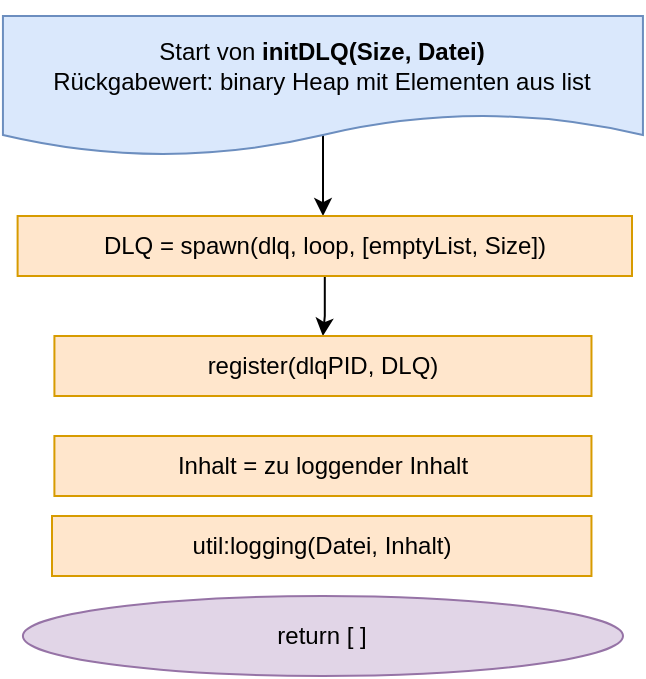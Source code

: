 <mxfile version="15.8.7" type="device"><diagram id="C5RBs43oDa-KdzZeNtuy" name="Page-1"><mxGraphModel dx="1186" dy="606" grid="1" gridSize="10" guides="1" tooltips="1" connect="1" arrows="1" fold="1" page="1" pageScale="1" pageWidth="827" pageHeight="1169" math="0" shadow="0"><root><mxCell id="WIyWlLk6GJQsqaUBKTNV-0"/><mxCell id="WIyWlLk6GJQsqaUBKTNV-1" parent="WIyWlLk6GJQsqaUBKTNV-0"/><mxCell id="1SgMu8Af7HUufMrVUEjo-1" style="edgeStyle=orthogonalEdgeStyle;rounded=0;orthogonalLoop=1;jettySize=auto;html=1;exitX=0.5;exitY=0;exitDx=0;exitDy=0;" parent="WIyWlLk6GJQsqaUBKTNV-1" source="RlddpHbAyGk5wuKwECdA-0" edge="1"><mxGeometry relative="1" as="geometry"><Array as="points"><mxPoint x="395.65" y="30"/><mxPoint x="395.65" y="30"/></Array><mxPoint x="395.5" y="110.007" as="targetPoint"/></mxGeometry></mxCell><mxCell id="RlddpHbAyGk5wuKwECdA-0" value="Start von &lt;b&gt;initDLQ(Size, Datei)&lt;/b&gt;&lt;br&gt;Rückgabewert: binary Heap mit Elementen aus list" style="shape=document;whiteSpace=wrap;html=1;boundedLbl=1;fillColor=#dae8fc;strokeColor=#6c8ebf;" parent="WIyWlLk6GJQsqaUBKTNV-1" vertex="1"><mxGeometry x="235.47" y="10" width="320" height="70" as="geometry"/></mxCell><mxCell id="1SgMu8Af7HUufMrVUEjo-12" value="return [ ]" style="ellipse;whiteSpace=wrap;html=1;rounded=0;fillColor=#e1d5e7;strokeColor=#9673a6;" parent="WIyWlLk6GJQsqaUBKTNV-1" vertex="1"><mxGeometry x="245.44" y="300" width="300.06" height="40" as="geometry"/></mxCell><mxCell id="v0o1vH0ii21ilbFWZJhi-12" style="edgeStyle=orthogonalEdgeStyle;rounded=0;orthogonalLoop=1;jettySize=auto;html=1;exitX=0.5;exitY=1;exitDx=0;exitDy=0;" parent="WIyWlLk6GJQsqaUBKTNV-1" source="dhIJd77Fb7S-kS2cv9qp-18" target="v0o1vH0ii21ilbFWZJhi-9" edge="1"><mxGeometry relative="1" as="geometry"/></mxCell><mxCell id="dhIJd77Fb7S-kS2cv9qp-18" value="DLQ = spawn(dlq, loop, [emptyList, Size])" style="rounded=0;whiteSpace=wrap;html=1;fillColor=#ffe6cc;strokeColor=#d79b00;" parent="WIyWlLk6GJQsqaUBKTNV-1" vertex="1"><mxGeometry x="242.8" y="110" width="307.2" height="30" as="geometry"/></mxCell><mxCell id="v0o1vH0ii21ilbFWZJhi-9" value="register(dlqPID, DLQ)" style="rounded=0;whiteSpace=wrap;html=1;fillColor=#ffe6cc;strokeColor=#d79b00;" parent="WIyWlLk6GJQsqaUBKTNV-1" vertex="1"><mxGeometry x="261.21" y="170" width="268.53" height="30" as="geometry"/></mxCell><mxCell id="Pk7LezD2xWTrU-oVrOA--0" value="Inhalt = zu loggender Inhalt" style="rounded=0;whiteSpace=wrap;html=1;fillColor=#ffe6cc;strokeColor=#d79b00;" vertex="1" parent="WIyWlLk6GJQsqaUBKTNV-1"><mxGeometry x="261.2" y="220" width="268.53" height="30" as="geometry"/></mxCell><mxCell id="Pk7LezD2xWTrU-oVrOA--1" value="util:logging(Datei, Inhalt)" style="rounded=0;whiteSpace=wrap;html=1;fillColor=#ffe6cc;strokeColor=#d79b00;" vertex="1" parent="WIyWlLk6GJQsqaUBKTNV-1"><mxGeometry x="260" y="260" width="269.73" height="30" as="geometry"/></mxCell></root></mxGraphModel></diagram></mxfile>